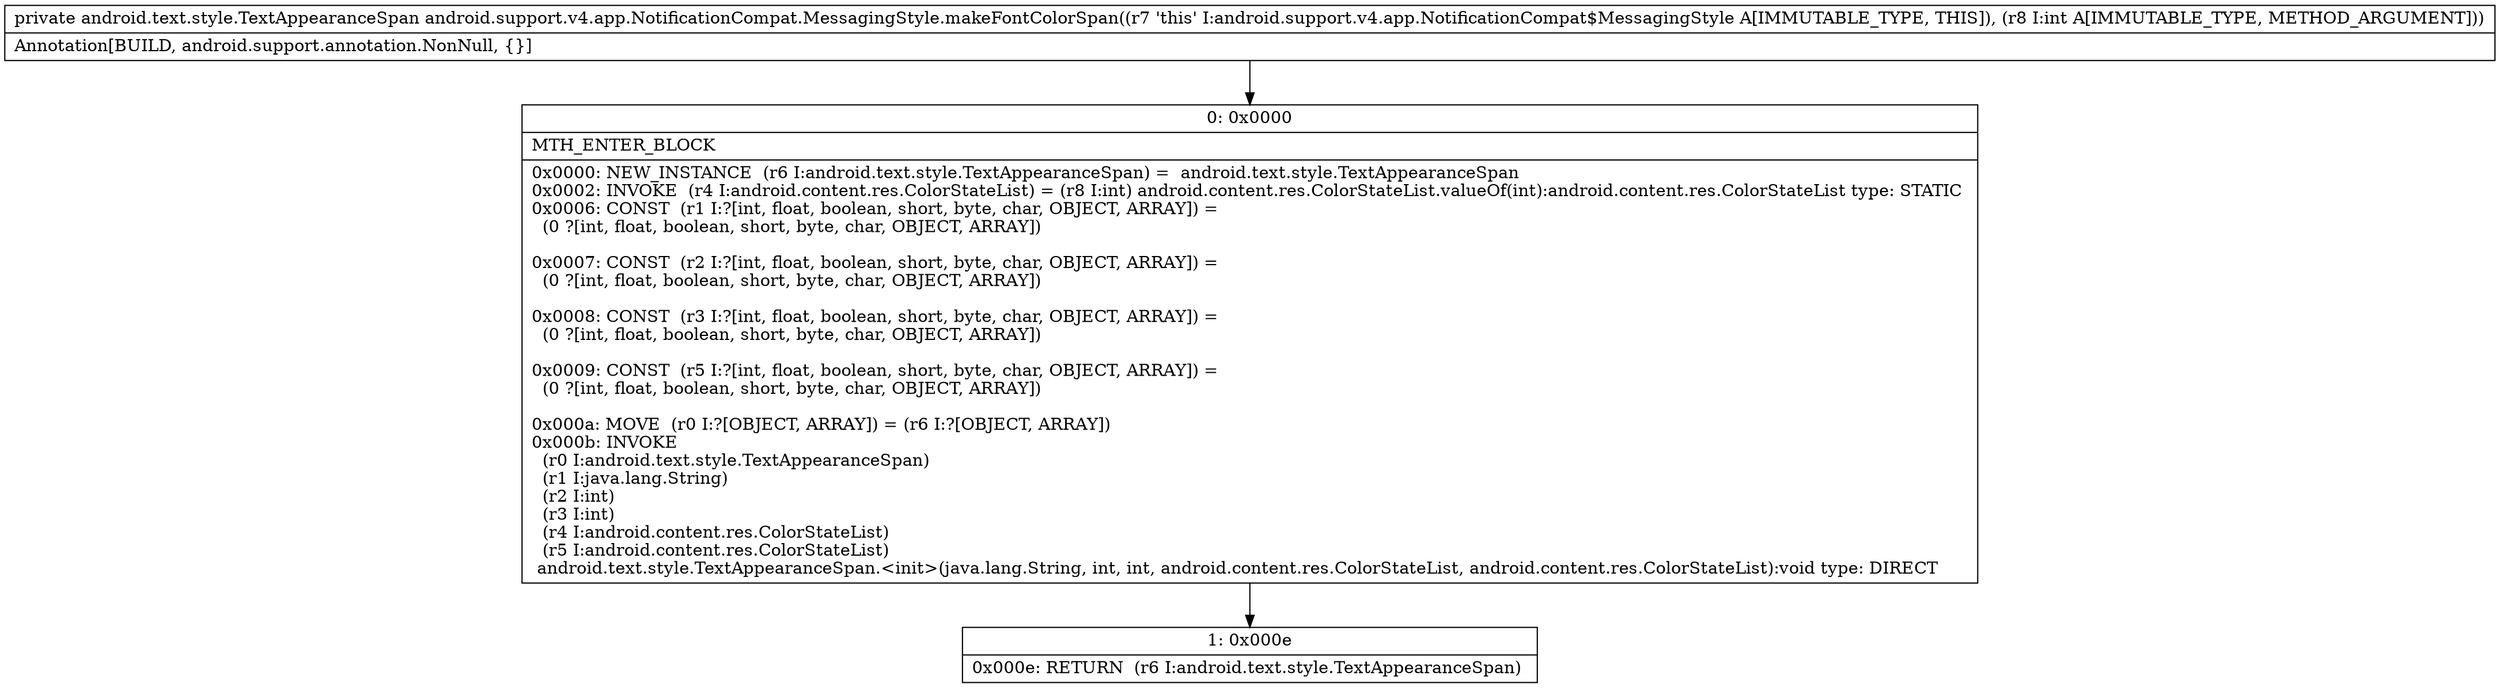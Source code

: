 digraph "CFG forandroid.support.v4.app.NotificationCompat.MessagingStyle.makeFontColorSpan(I)Landroid\/text\/style\/TextAppearanceSpan;" {
Node_0 [shape=record,label="{0\:\ 0x0000|MTH_ENTER_BLOCK\l|0x0000: NEW_INSTANCE  (r6 I:android.text.style.TextAppearanceSpan) =  android.text.style.TextAppearanceSpan \l0x0002: INVOKE  (r4 I:android.content.res.ColorStateList) = (r8 I:int) android.content.res.ColorStateList.valueOf(int):android.content.res.ColorStateList type: STATIC \l0x0006: CONST  (r1 I:?[int, float, boolean, short, byte, char, OBJECT, ARRAY]) = \l  (0 ?[int, float, boolean, short, byte, char, OBJECT, ARRAY])\l \l0x0007: CONST  (r2 I:?[int, float, boolean, short, byte, char, OBJECT, ARRAY]) = \l  (0 ?[int, float, boolean, short, byte, char, OBJECT, ARRAY])\l \l0x0008: CONST  (r3 I:?[int, float, boolean, short, byte, char, OBJECT, ARRAY]) = \l  (0 ?[int, float, boolean, short, byte, char, OBJECT, ARRAY])\l \l0x0009: CONST  (r5 I:?[int, float, boolean, short, byte, char, OBJECT, ARRAY]) = \l  (0 ?[int, float, boolean, short, byte, char, OBJECT, ARRAY])\l \l0x000a: MOVE  (r0 I:?[OBJECT, ARRAY]) = (r6 I:?[OBJECT, ARRAY]) \l0x000b: INVOKE  \l  (r0 I:android.text.style.TextAppearanceSpan)\l  (r1 I:java.lang.String)\l  (r2 I:int)\l  (r3 I:int)\l  (r4 I:android.content.res.ColorStateList)\l  (r5 I:android.content.res.ColorStateList)\l android.text.style.TextAppearanceSpan.\<init\>(java.lang.String, int, int, android.content.res.ColorStateList, android.content.res.ColorStateList):void type: DIRECT \l}"];
Node_1 [shape=record,label="{1\:\ 0x000e|0x000e: RETURN  (r6 I:android.text.style.TextAppearanceSpan) \l}"];
MethodNode[shape=record,label="{private android.text.style.TextAppearanceSpan android.support.v4.app.NotificationCompat.MessagingStyle.makeFontColorSpan((r7 'this' I:android.support.v4.app.NotificationCompat$MessagingStyle A[IMMUTABLE_TYPE, THIS]), (r8 I:int A[IMMUTABLE_TYPE, METHOD_ARGUMENT]))  | Annotation[BUILD, android.support.annotation.NonNull, \{\}]\l}"];
MethodNode -> Node_0;
Node_0 -> Node_1;
}

